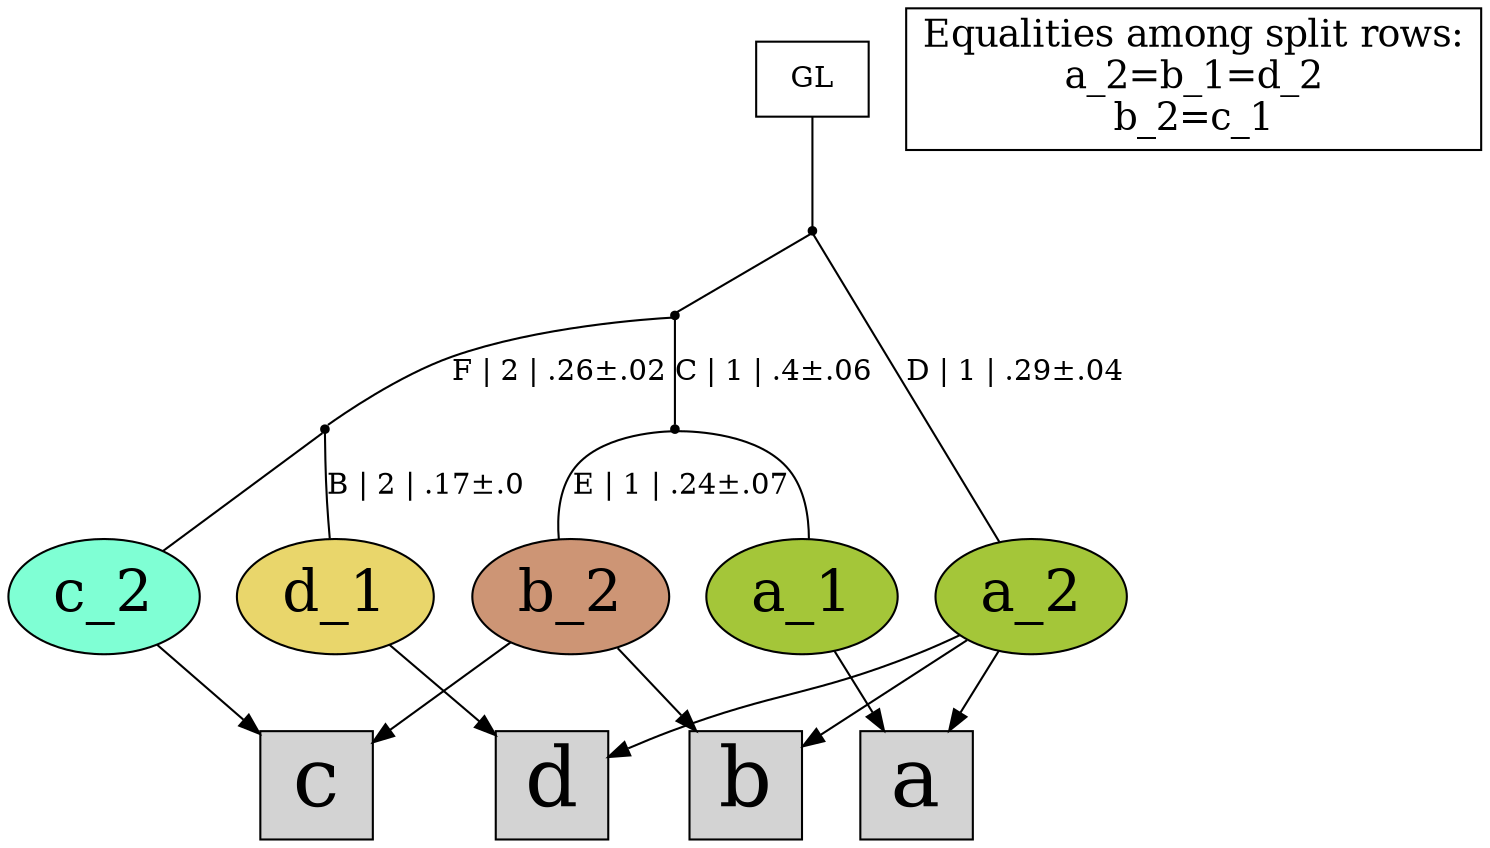 digraph {
rowa[label="a",shape=box,style=filled,fontsize=40];
rowb[label="b",shape=box,style=filled,fontsize=40];
rowc[label="c",shape=box,style=filled,fontsize=40];
rowd[label="d",shape=box,style=filled,fontsize=40];
a_1[label="a_1",shape=oval,style=filled,fontsize=28,fillcolor="#a4c639"];
a_2[label="a_2",shape=oval,style=filled,fontsize=28,fillcolor="#a4c639"];
b_2[label="b_2",shape=oval,style=filled,fontsize=28,fillcolor="#cd9575"];
c_2[label="c_2",shape=oval,style=filled,fontsize=28,fillcolor="#7fffd4"];
d_1[label="d_1",shape=oval,style=filled,fontsize=28,fillcolor="#e9d66b"];
a_1 -> rowa[arrowhead="normal"];
a_2 -> rowa[arrowhead="normal"];
a_2 -> rowb[arrowhead="normal"];
b_2 -> rowb[arrowhead="normal"];
b_2 -> rowc[arrowhead="normal"];
c_2 -> rowc[arrowhead="normal"];
d_1 -> rowd[arrowhead="normal"];
a_2 -> rowd[arrowhead="normal"];
{rank = same;a_1;a_2;b_2;c_2;d_1;}
legend[label="Equalities among split rows:
a_2=b_1=d_2
b_2=c_1
",shape=box,fontsize=18];
Int1[shape=point,style=filled,fillcolor=black,label=""];
Int1 -> c_2[arrowhead=none, label=""];
Int1 -> d_1[arrowhead=none, label="B | 2 | .17±.0"];
Int2[shape=point,style=filled,fillcolor=black,label=""];
Int2 -> a_1[arrowhead=none, label=""];
Int2 -> b_2[arrowhead=none, label="E | 1 | .24±.07"];
Int3[shape=point,style=filled,fillcolor=black,label=""];
Int3 -> Int1[arrowhead=none, label="F | 2 | .26±.02"];
Int3 -> Int2[arrowhead=none, label="C | 1 | .4±.06"];
Int4[shape=point,style=filled,fillcolor=black,label=""];
Int4 -> a_2[arrowhead=none, label="D | 1 | .29±.04"];
Int4 -> Int3[arrowhead=none, label=""];
GL[label="GL",shape=box,style=filled,fillcolor=white];
GL -> Int4[arrowhead=none, label=""];
}